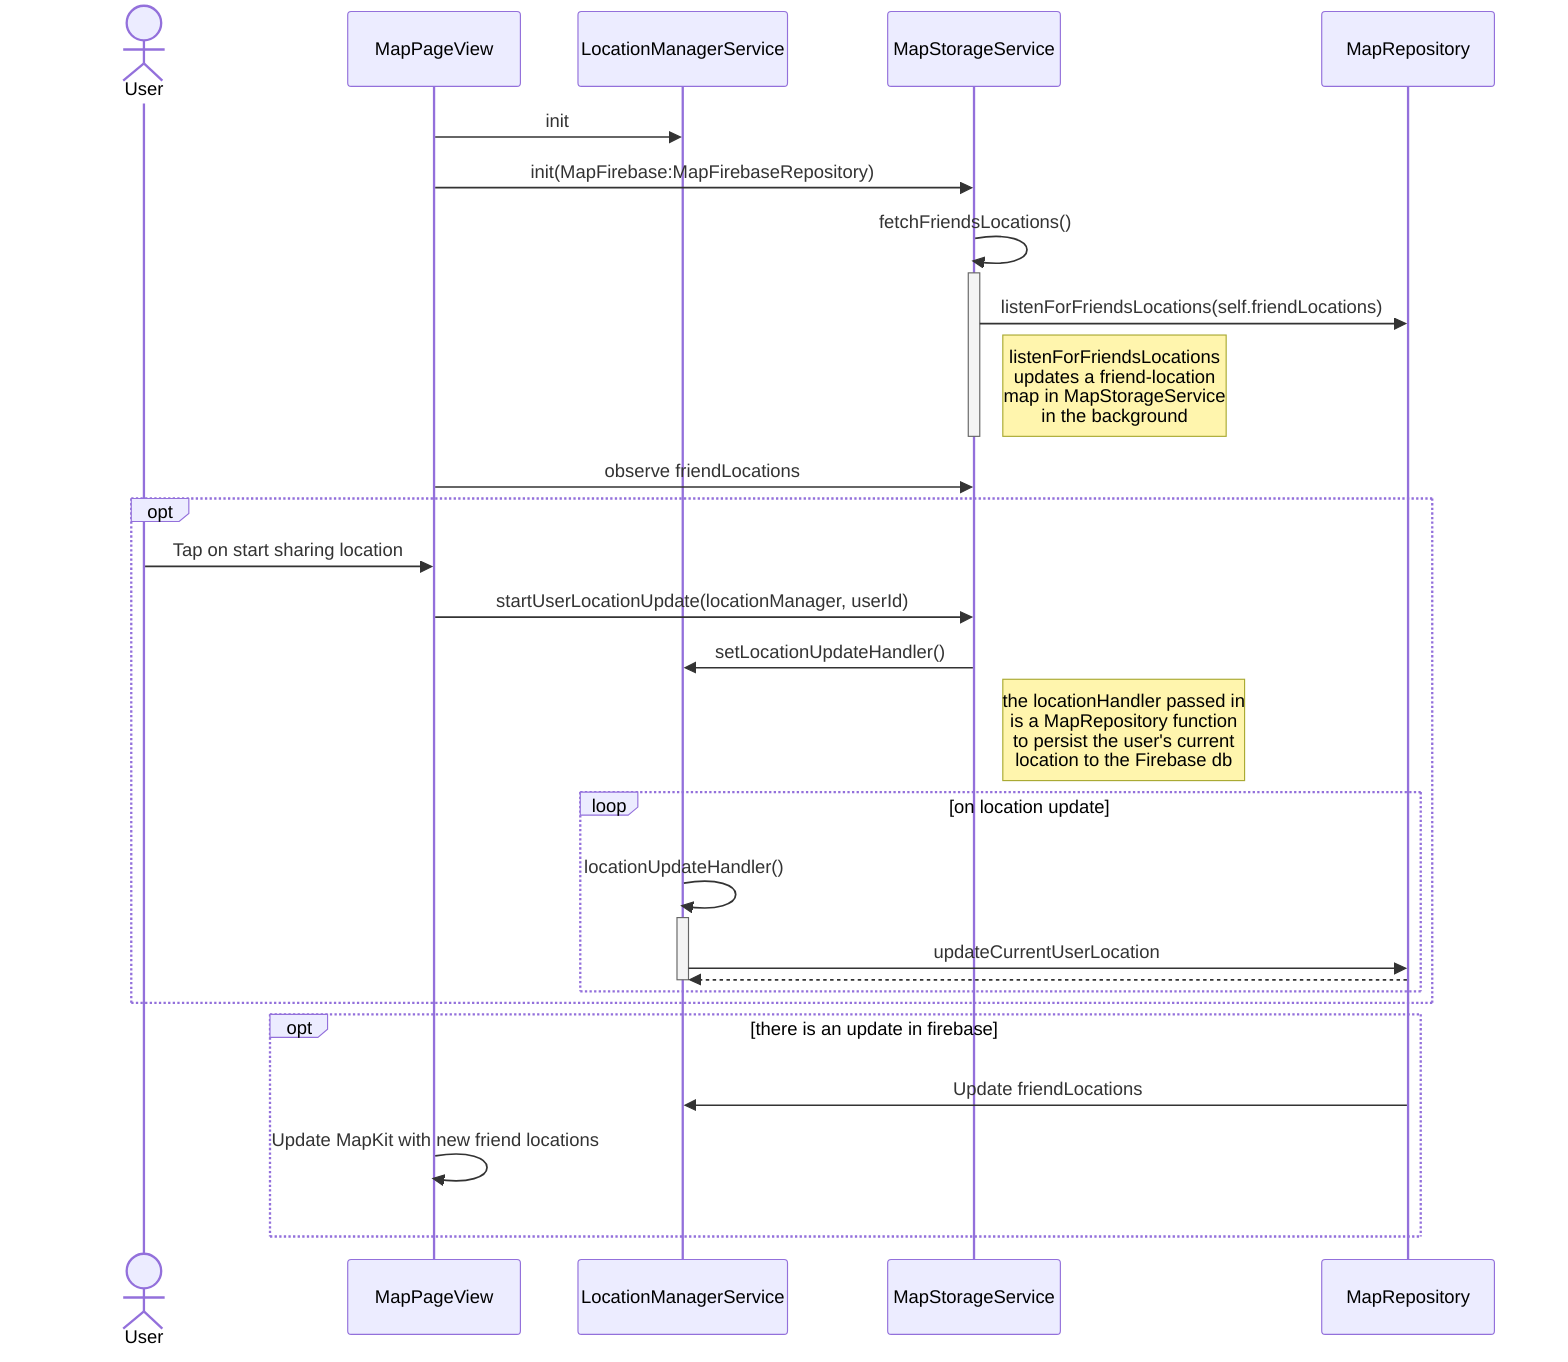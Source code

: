 sequenceDiagram
    actor User
    MapPageView->>LocationManagerService: init
    MapPageView->>MapStorageService: init(MapFirebase:MapFirebaseRepository)
    MapStorageService->>MapStorageService: fetchFriendsLocations()
    activate MapStorageService
    MapStorageService->>MapRepository: listenForFriendsLocations(self.friendLocations)
    note right of MapStorageService: listenForFriendsLocations<br/>updates a friend-location<br/>map in MapStorageService<br/>in the background
    deactivate MapStorageService
    MapPageView->>MapStorageService: observe friendLocations
    opt
    User->>MapPageView: Tap on start sharing location
    MapPageView->>MapStorageService: startUserLocationUpdate(locationManager, userId)
    MapStorageService->>LocationManagerService: setLocationUpdateHandler()
    note right of MapStorageService: the locationHandler passed in<br/>is a MapRepository function<br/>to persist the user's current<br/>location to the Firebase db
    loop on location update
    LocationManagerService->>LocationManagerService:locationUpdateHandler()
    activate LocationManagerService
    LocationManagerService->>MapRepository:updateCurrentUserLocation
    MapRepository-->>LocationManagerService: 
    deactivate LocationManagerService
    end
    end
    opt there is an update in firebase
    MapRepository->>LocationManagerService: Update friendLocations
    MapPageView->>MapPageView: Update MapKit with new friend locations
    end